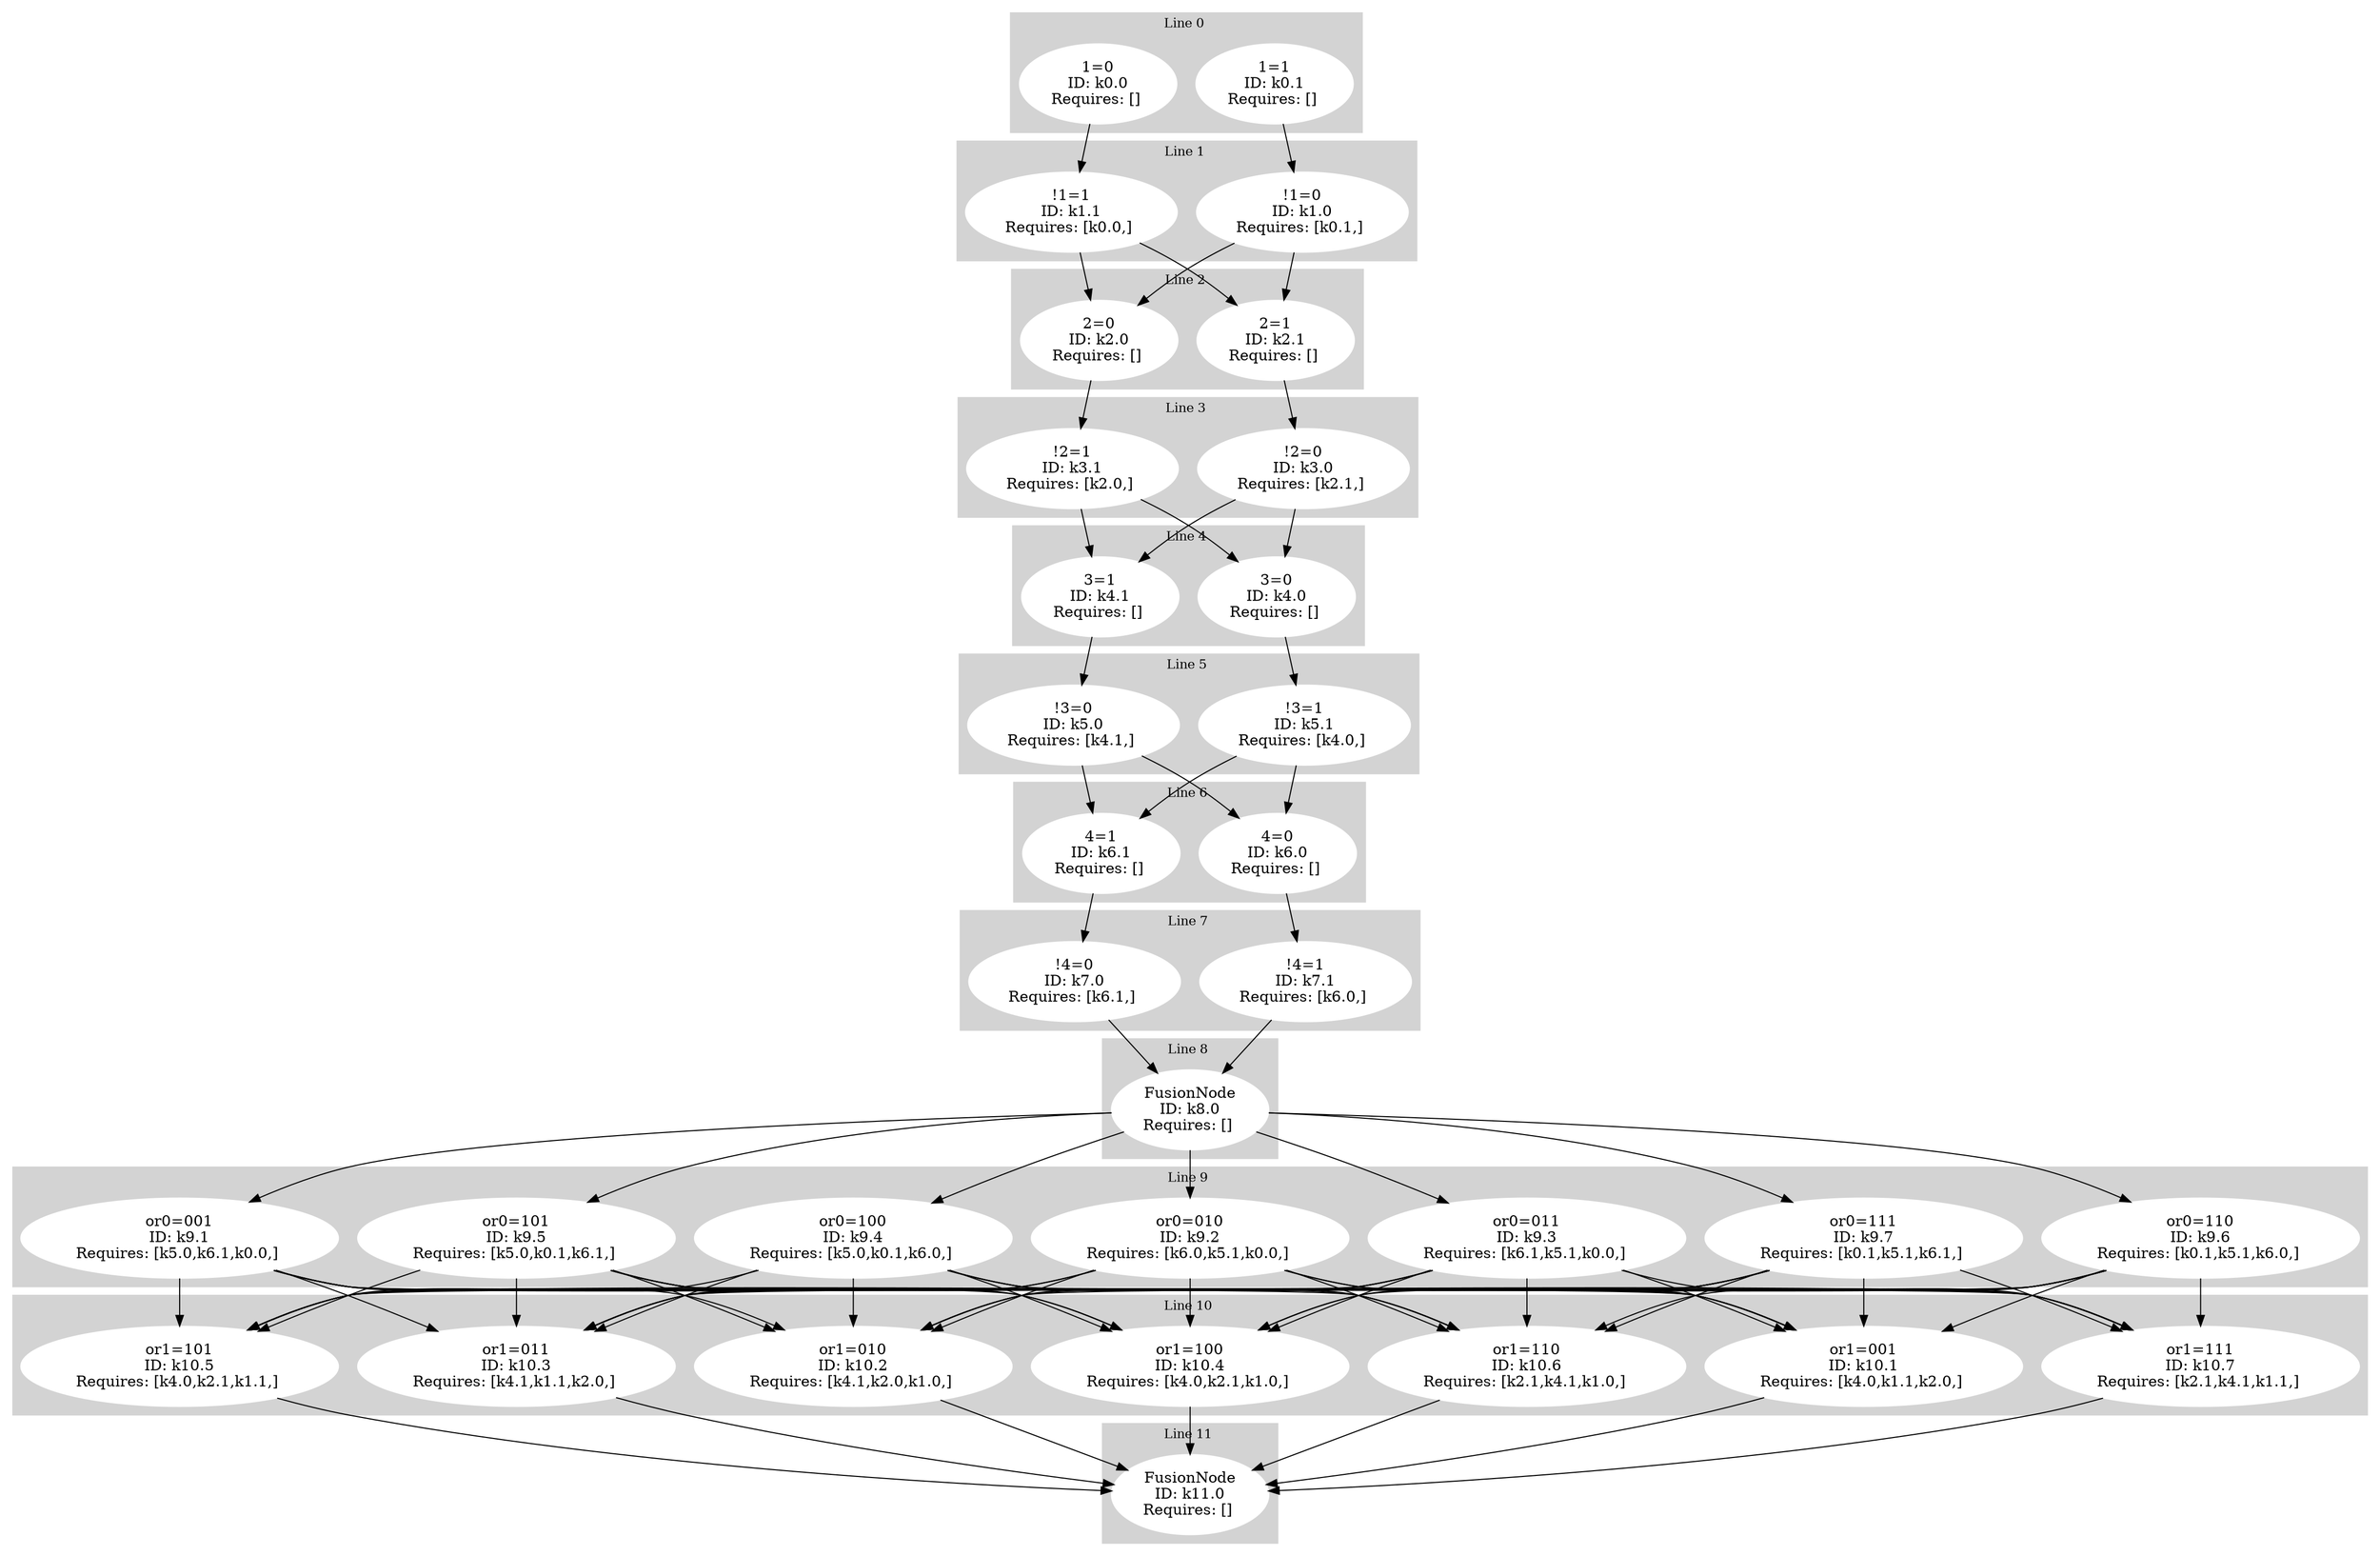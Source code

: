 digraph G {
     compound=true 
subgraph cluster_line_0 {
 style=filled;
 color=lightgrey; 
     node [style=filled,color=white]; 
k0_1 [label=<1=1<BR /> ID: k0.1 <BR />Requires: [] <BR />>]k0_0 [label=<1=0<BR /> ID: k0.0 <BR />Requires: [] <BR />>]
     fontsize="12" 
     label = "Line 0 " 
 }
subgraph cluster_line_1 {
 style=filled;
 color=lightgrey; 
     node [style=filled,color=white]; 
k1_1 [label=<!1=1<BR /> ID: k1.1 <BR />Requires: [k0.0,] <BR />>]k1_0 [label=<!1=0<BR /> ID: k1.0 <BR />Requires: [k0.1,] <BR />>]
     fontsize="12" 
     label = "Line 1 " 
 }
subgraph cluster_line_2 {
 style=filled;
 color=lightgrey; 
     node [style=filled,color=white]; 
k2_1 [label=<2=1<BR /> ID: k2.1 <BR />Requires: [] <BR />>]k2_0 [label=<2=0<BR /> ID: k2.0 <BR />Requires: [] <BR />>]
     fontsize="12" 
     label = "Line 2 " 
 }
subgraph cluster_line_3 {
 style=filled;
 color=lightgrey; 
     node [style=filled,color=white]; 
k3_0 [label=<!2=0<BR /> ID: k3.0 <BR />Requires: [k2.1,] <BR />>]k3_1 [label=<!2=1<BR /> ID: k3.1 <BR />Requires: [k2.0,] <BR />>]
     fontsize="12" 
     label = "Line 3 " 
 }
subgraph cluster_line_4 {
 style=filled;
 color=lightgrey; 
     node [style=filled,color=white]; 
k4_0 [label=<3=0<BR /> ID: k4.0 <BR />Requires: [] <BR />>]k4_1 [label=<3=1<BR /> ID: k4.1 <BR />Requires: [] <BR />>]
     fontsize="12" 
     label = "Line 4 " 
 }
subgraph cluster_line_5 {
 style=filled;
 color=lightgrey; 
     node [style=filled,color=white]; 
k5_0 [label=<!3=0<BR /> ID: k5.0 <BR />Requires: [k4.1,] <BR />>]k5_1 [label=<!3=1<BR /> ID: k5.1 <BR />Requires: [k4.0,] <BR />>]
     fontsize="12" 
     label = "Line 5 " 
 }
subgraph cluster_line_6 {
 style=filled;
 color=lightgrey; 
     node [style=filled,color=white]; 
k6_0 [label=<4=0<BR /> ID: k6.0 <BR />Requires: [] <BR />>]k6_1 [label=<4=1<BR /> ID: k6.1 <BR />Requires: [] <BR />>]
     fontsize="12" 
     label = "Line 6 " 
 }
subgraph cluster_line_7 {
 style=filled;
 color=lightgrey; 
     node [style=filled,color=white]; 
k7_1 [label=<!4=1<BR /> ID: k7.1 <BR />Requires: [k6.0,] <BR />>]k7_0 [label=<!4=0<BR /> ID: k7.0 <BR />Requires: [k6.1,] <BR />>]
     fontsize="12" 
     label = "Line 7 " 
 }
subgraph cluster_line_8 {
 style=filled;
 color=lightgrey; 
     node [style=filled,color=white]; 
k8_0 [label=<FusionNode<BR /> ID: k8.0 <BR />Requires: [] <BR />>]
     fontsize="12" 
     label = "Line 8 " 
 }
subgraph cluster_line_9 {
 style=filled;
 color=lightgrey; 
     node [style=filled,color=white]; 
k9_4 [label=<or0=100<BR /> ID: k9.4 <BR />Requires: [k5.0,k0.1,k6.0,] <BR />>]k9_5 [label=<or0=101<BR /> ID: k9.5 <BR />Requires: [k5.0,k0.1,k6.1,] <BR />>]k9_1 [label=<or0=001<BR /> ID: k9.1 <BR />Requires: [k5.0,k6.1,k0.0,] <BR />>]k9_6 [label=<or0=110<BR /> ID: k9.6 <BR />Requires: [k0.1,k5.1,k6.0,] <BR />>]k9_7 [label=<or0=111<BR /> ID: k9.7 <BR />Requires: [k0.1,k5.1,k6.1,] <BR />>]k9_3 [label=<or0=011<BR /> ID: k9.3 <BR />Requires: [k6.1,k5.1,k0.0,] <BR />>]k9_2 [label=<or0=010<BR /> ID: k9.2 <BR />Requires: [k6.0,k5.1,k0.0,] <BR />>]
     fontsize="12" 
     label = "Line 9 " 
 }
subgraph cluster_line_10 {
 style=filled;
 color=lightgrey; 
     node [style=filled,color=white]; 
k10_1 [label=<or1=001<BR /> ID: k10.1 <BR />Requires: [k4.0,k1.1,k2.0,] <BR />>]k10_6 [label=<or1=110<BR /> ID: k10.6 <BR />Requires: [k2.1,k4.1,k1.0,] <BR />>]k10_4 [label=<or1=100<BR /> ID: k10.4 <BR />Requires: [k4.0,k2.1,k1.0,] <BR />>]k10_2 [label=<or1=010<BR /> ID: k10.2 <BR />Requires: [k4.1,k2.0,k1.0,] <BR />>]k10_3 [label=<or1=011<BR /> ID: k10.3 <BR />Requires: [k4.1,k1.1,k2.0,] <BR />>]k10_5 [label=<or1=101<BR /> ID: k10.5 <BR />Requires: [k4.0,k2.1,k1.1,] <BR />>]k10_7 [label=<or1=111<BR /> ID: k10.7 <BR />Requires: [k2.1,k4.1,k1.1,] <BR />>]
     fontsize="12" 
     label = "Line 10 " 
 }
subgraph cluster_line_11 {
 style=filled;
 color=lightgrey; 
     node [style=filled,color=white]; 
k11_0 [label=<FusionNode<BR /> ID: k11.0 <BR />Requires: [] <BR />>]
     fontsize="12" 
     label = "Line 11 " 
 }
k0_1 -> k1_0 
k0_0 -> k1_1 
k1_1 -> k2_1 
k1_1 -> k2_0 
k1_0 -> k2_1 
k1_0 -> k2_0 
k2_1 -> k3_0 
k2_0 -> k3_1 
k3_0 -> k4_0 
k3_0 -> k4_1 
k3_1 -> k4_0 
k3_1 -> k4_1 
k4_0 -> k5_1 
k4_1 -> k5_0 
k5_0 -> k6_0 
k5_0 -> k6_1 
k5_1 -> k6_0 
k5_1 -> k6_1 
k6_0 -> k7_1 
k6_1 -> k7_0 
k7_1 -> k8_0 
k7_0 -> k8_0 
k8_0 -> k9_4 
k8_0 -> k9_5 
k8_0 -> k9_1 
k8_0 -> k9_6 
k8_0 -> k9_7 
k8_0 -> k9_3 
k8_0 -> k9_2 
k9_4 -> k10_1 
k9_4 -> k10_6 
k9_4 -> k10_4 
k9_4 -> k10_2 
k9_4 -> k10_3 
k9_4 -> k10_5 
k9_4 -> k10_7 
k9_5 -> k10_1 
k9_5 -> k10_6 
k9_5 -> k10_4 
k9_5 -> k10_2 
k9_5 -> k10_3 
k9_5 -> k10_5 
k9_5 -> k10_7 
k9_1 -> k10_1 
k9_1 -> k10_6 
k9_1 -> k10_4 
k9_1 -> k10_2 
k9_1 -> k10_3 
k9_1 -> k10_5 
k9_1 -> k10_7 
k9_6 -> k10_1 
k9_6 -> k10_6 
k9_6 -> k10_4 
k9_6 -> k10_2 
k9_6 -> k10_3 
k9_6 -> k10_5 
k9_6 -> k10_7 
k9_7 -> k10_1 
k9_7 -> k10_6 
k9_7 -> k10_4 
k9_7 -> k10_2 
k9_7 -> k10_3 
k9_7 -> k10_5 
k9_7 -> k10_7 
k9_3 -> k10_1 
k9_3 -> k10_6 
k9_3 -> k10_4 
k9_3 -> k10_2 
k9_3 -> k10_3 
k9_3 -> k10_5 
k9_3 -> k10_7 
k9_2 -> k10_1 
k9_2 -> k10_6 
k9_2 -> k10_4 
k9_2 -> k10_2 
k9_2 -> k10_3 
k9_2 -> k10_5 
k9_2 -> k10_7 
k10_1 -> k11_0 
k10_6 -> k11_0 
k10_4 -> k11_0 
k10_2 -> k11_0 
k10_3 -> k11_0 
k10_5 -> k11_0 
k10_7 -> k11_0 
}